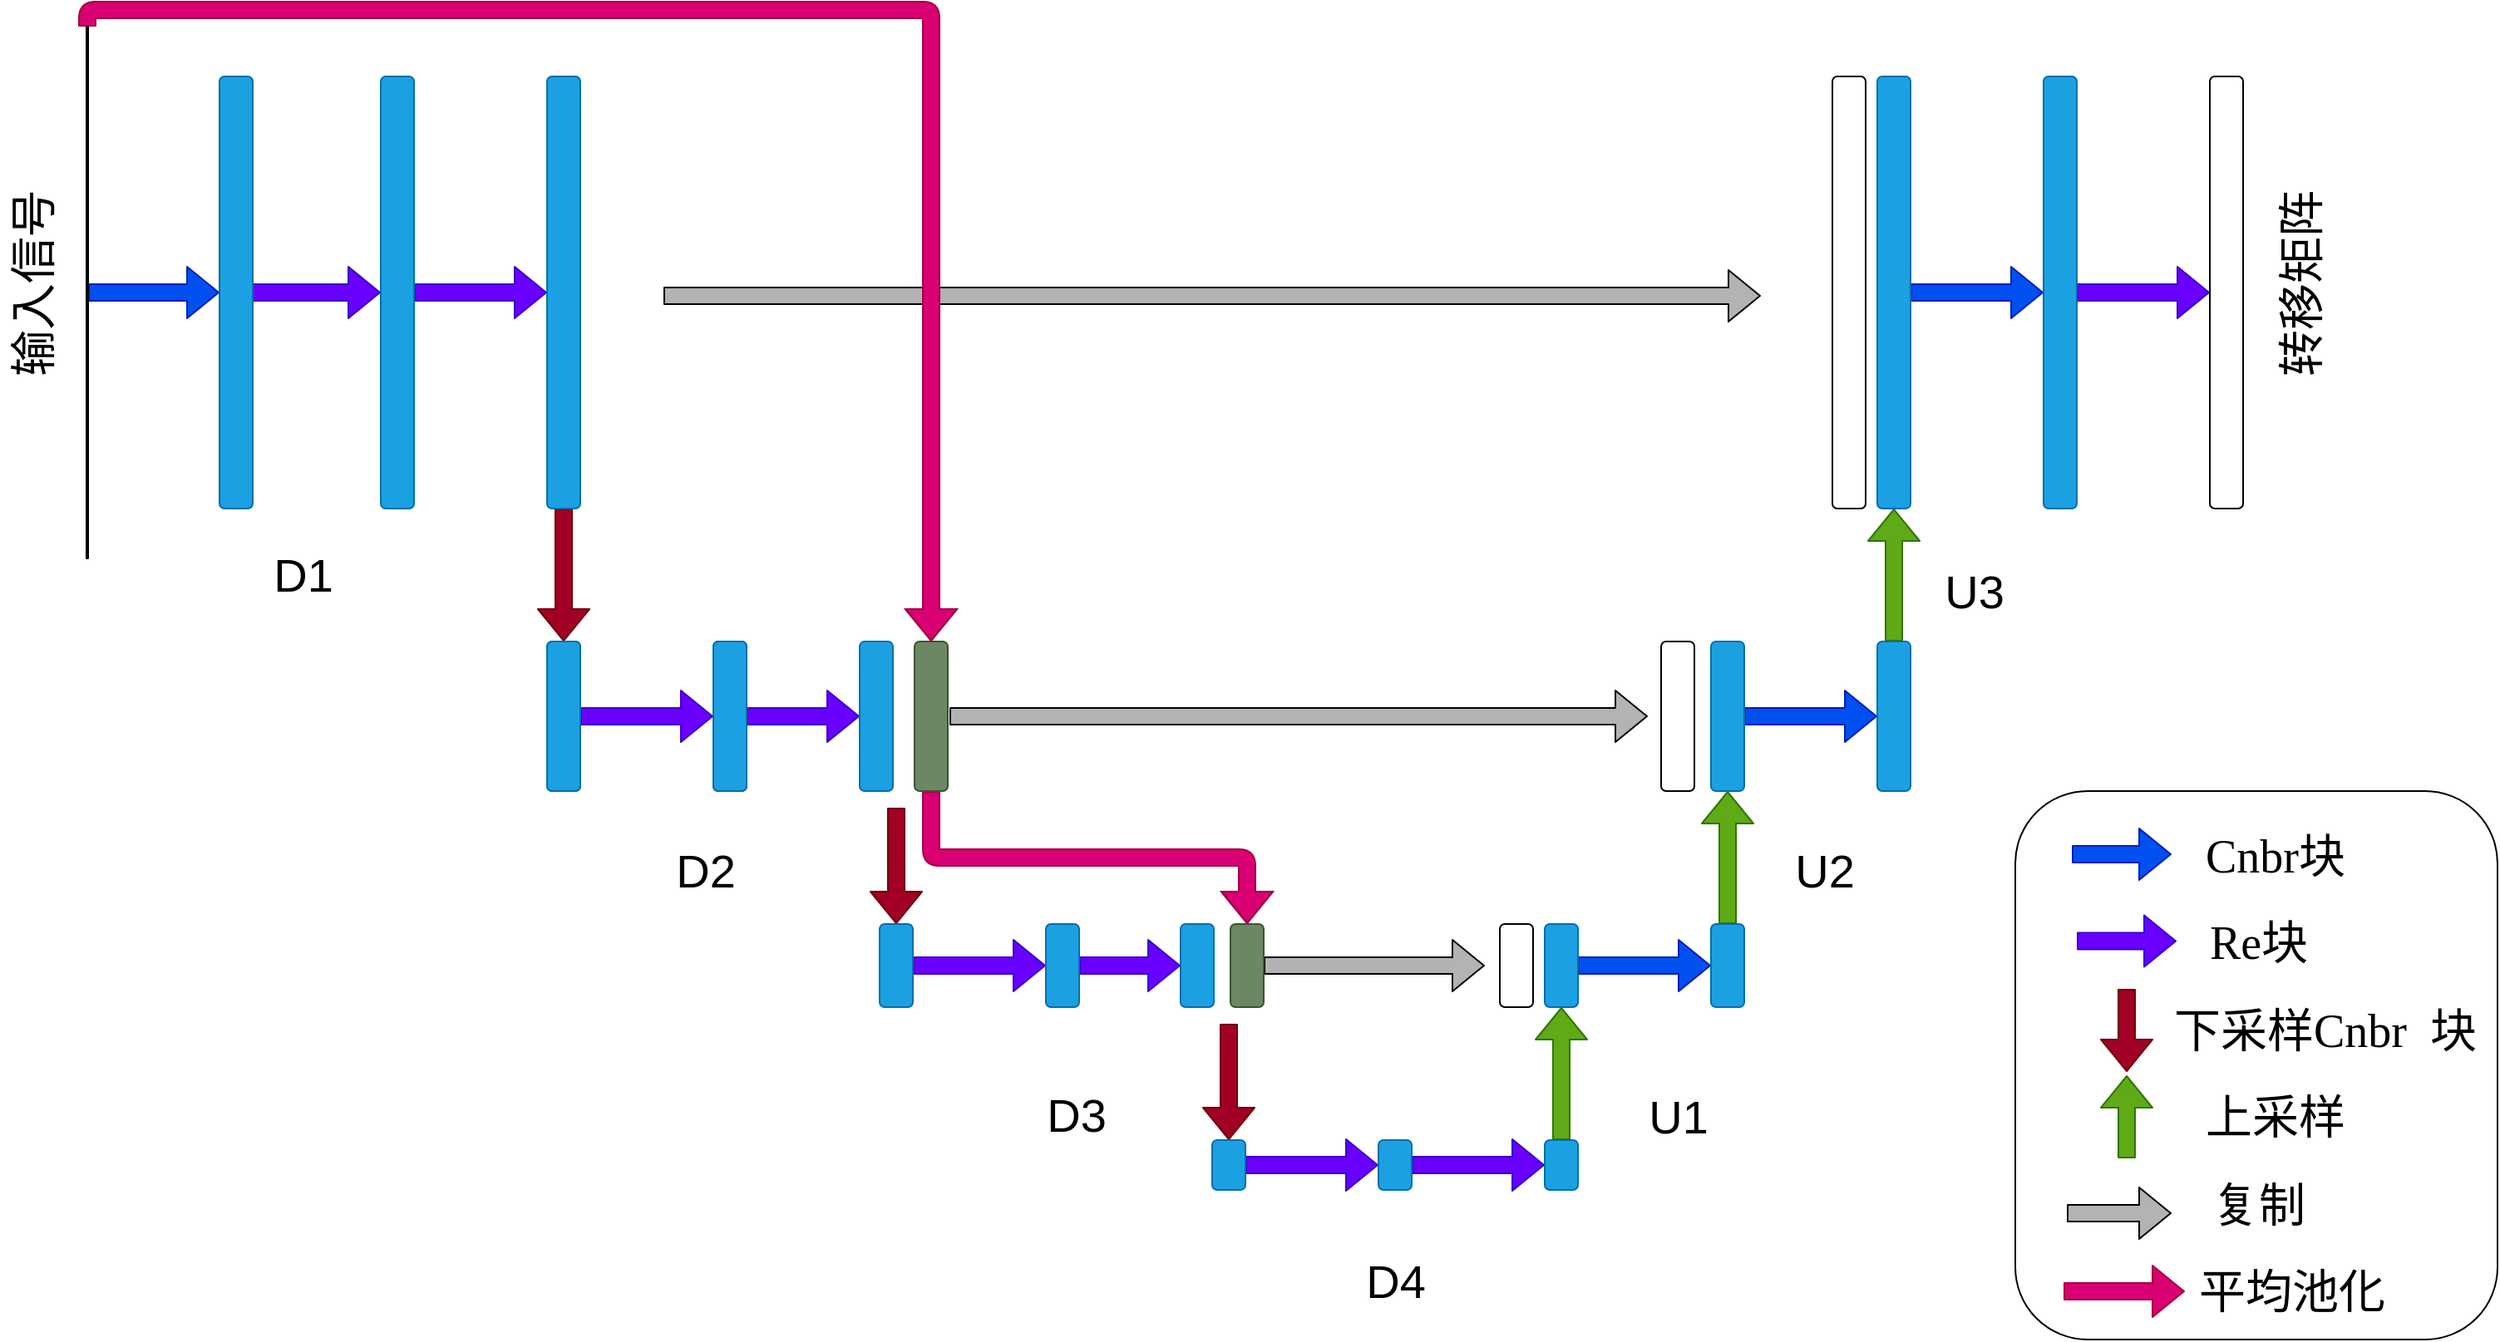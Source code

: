 <mxfile>
    <diagram id="5kP_5YLbuvpL9Xb2Z0kF" name="第 1 页">
        <mxGraphModel dx="1146" dy="790" grid="1" gridSize="10" guides="1" tooltips="1" connect="1" arrows="1" fold="1" page="1" pageScale="1" pageWidth="827" pageHeight="1169" math="0" shadow="0">
            <root>
                <mxCell id="0"/>
                <mxCell id="1" parent="0"/>
                <mxCell id="107" value="" style="rounded=1;whiteSpace=wrap;html=1;fontFamily=Times New Roman;fontSize=28;fillColor=none;strokeColor=#000000;" parent="1" vertex="1">
                    <mxGeometry x="1300" y="660" width="290" height="330" as="geometry"/>
                </mxCell>
                <mxCell id="49" value="" style="rounded=0;whiteSpace=wrap;html=1;fillColor=none;strokeColor=none;" parent="1" vertex="1">
                    <mxGeometry x="337" y="806" width="280" height="100" as="geometry"/>
                </mxCell>
                <mxCell id="50" value="" style="rounded=0;whiteSpace=wrap;html=1;fillColor=none;strokeColor=none;" parent="1" vertex="1">
                    <mxGeometry x="787" y="850" width="280" height="70" as="geometry"/>
                </mxCell>
                <mxCell id="51" value="" style="rounded=0;whiteSpace=wrap;html=1;fillColor=none;strokeColor=none;" parent="1" vertex="1">
                    <mxGeometry x="997" y="722.5" width="160" height="95" as="geometry"/>
                </mxCell>
                <mxCell id="52" value="" style="rounded=0;whiteSpace=wrap;html=1;fillColor=none;strokeColor=none;" parent="1" vertex="1">
                    <mxGeometry x="1087" y="555" width="180" height="120" as="geometry"/>
                </mxCell>
                <mxCell id="47" value="" style="rounded=0;whiteSpace=wrap;html=1;fillColor=none;strokeColor=none;" parent="1" vertex="1">
                    <mxGeometry x="337" y="721" width="297" height="120" as="geometry"/>
                </mxCell>
                <mxCell id="4" value="" style="edgeStyle=none;html=1;shape=flexArrow;fillColor=#6a00ff;strokeColor=#3700CC;" parent="1" target="3" edge="1">
                    <mxGeometry relative="1" as="geometry">
                        <mxPoint x="237.0" y="360" as="sourcePoint"/>
                    </mxGeometry>
                </mxCell>
                <mxCell id="6" value="" style="edgeStyle=none;html=1;shape=flexArrow;fillColor=#6a00ff;strokeColor=#3700CC;" parent="1" source="3" target="5" edge="1">
                    <mxGeometry relative="1" as="geometry"/>
                </mxCell>
                <mxCell id="3" value="" style="rounded=1;whiteSpace=wrap;html=1;fillColor=#1ba1e2;fontColor=#ffffff;strokeColor=#006EAF;" parent="1" vertex="1">
                    <mxGeometry x="317" y="230" width="20" height="260" as="geometry"/>
                </mxCell>
                <mxCell id="8" value="" style="edgeStyle=none;html=1;shape=flexArrow;fillColor=#a20025;strokeColor=#6F0000;" parent="1" source="5" target="7" edge="1">
                    <mxGeometry relative="1" as="geometry"/>
                </mxCell>
                <mxCell id="5" value="" style="rounded=1;whiteSpace=wrap;html=1;fillColor=#1ba1e2;fontColor=#ffffff;strokeColor=#006EAF;" parent="1" vertex="1">
                    <mxGeometry x="417" y="230" width="20" height="260" as="geometry"/>
                </mxCell>
                <mxCell id="10" value="" style="edgeStyle=none;html=1;shape=flexArrow;fillColor=#6a00ff;strokeColor=#3700CC;" parent="1" source="7" target="9" edge="1">
                    <mxGeometry relative="1" as="geometry"/>
                </mxCell>
                <mxCell id="7" value="" style="rounded=1;whiteSpace=wrap;html=1;fillColor=#60a917;fontColor=#ffffff;strokeColor=#2D7600;" parent="1" vertex="1">
                    <mxGeometry x="417" y="570" width="20" height="90" as="geometry"/>
                </mxCell>
                <mxCell id="12" value="" style="edgeStyle=none;html=1;shape=flexArrow;fillColor=#6a00ff;strokeColor=#3700CC;" parent="1" source="9" target="11" edge="1">
                    <mxGeometry relative="1" as="geometry"/>
                </mxCell>
                <mxCell id="9" value="" style="rounded=1;whiteSpace=wrap;html=1;fillColor=#0050ef;fontColor=#ffffff;strokeColor=#001DBC;" parent="1" vertex="1">
                    <mxGeometry x="517" y="570" width="20" height="90" as="geometry"/>
                </mxCell>
                <mxCell id="14" value="" style="edgeStyle=none;html=1;shape=flexArrow;fillColor=#a20025;strokeColor=#6F0000;" parent="1" target="13" edge="1">
                    <mxGeometry relative="1" as="geometry">
                        <mxPoint x="627" y="670" as="sourcePoint"/>
                    </mxGeometry>
                </mxCell>
                <mxCell id="11" value="" style="rounded=1;whiteSpace=wrap;html=1;fillColor=#1ba1e2;fontColor=#ffffff;strokeColor=#006EAF;" parent="1" vertex="1">
                    <mxGeometry x="605" y="570" width="20" height="90" as="geometry"/>
                </mxCell>
                <mxCell id="16" value="" style="edgeStyle=none;html=1;shape=flexArrow;fillColor=#6a00ff;strokeColor=#3700CC;" parent="1" source="13" target="15" edge="1">
                    <mxGeometry relative="1" as="geometry"/>
                </mxCell>
                <mxCell id="13" value="" style="rounded=1;whiteSpace=wrap;html=1;fillColor=#1ba1e2;fontColor=#ffffff;strokeColor=#006EAF;" parent="1" vertex="1">
                    <mxGeometry x="617" y="740" width="20" height="50" as="geometry"/>
                </mxCell>
                <mxCell id="18" value="" style="edgeStyle=none;html=1;shape=flexArrow;fillColor=#6a00ff;strokeColor=#3700CC;" parent="1" source="15" target="17" edge="1">
                    <mxGeometry relative="1" as="geometry"/>
                </mxCell>
                <mxCell id="15" value="" style="rounded=1;whiteSpace=wrap;html=1;fillColor=#1ba1e2;fontColor=#ffffff;strokeColor=#006EAF;" parent="1" vertex="1">
                    <mxGeometry x="717" y="740" width="20" height="50" as="geometry"/>
                </mxCell>
                <mxCell id="26" value="" style="edgeStyle=none;html=1;shape=flexArrow;fillColor=#a20025;strokeColor=#6F0000;" parent="1" target="25" edge="1">
                    <mxGeometry relative="1" as="geometry">
                        <mxPoint x="827" y="800" as="sourcePoint"/>
                    </mxGeometry>
                </mxCell>
                <mxCell id="17" value="" style="rounded=1;whiteSpace=wrap;html=1;fillColor=#1ba1e2;fontColor=#ffffff;strokeColor=#006EAF;" parent="1" vertex="1">
                    <mxGeometry x="798" y="740" width="20" height="50" as="geometry"/>
                </mxCell>
                <mxCell id="28" value="" style="edgeStyle=none;html=1;shape=flexArrow;fillColor=#6a00ff;strokeColor=#3700CC;" parent="1" source="25" target="27" edge="1">
                    <mxGeometry relative="1" as="geometry"/>
                </mxCell>
                <mxCell id="25" value="" style="rounded=1;whiteSpace=wrap;html=1;fillColor=#1ba1e2;fontColor=#ffffff;strokeColor=#006EAF;" parent="1" vertex="1">
                    <mxGeometry x="817" y="870" width="20" height="30" as="geometry"/>
                </mxCell>
                <mxCell id="30" value="" style="edgeStyle=none;html=1;shape=flexArrow;fillColor=#6a00ff;strokeColor=#3700CC;" parent="1" source="27" target="29" edge="1">
                    <mxGeometry relative="1" as="geometry"/>
                </mxCell>
                <mxCell id="27" value="" style="rounded=1;whiteSpace=wrap;html=1;fillColor=#1ba1e2;fontColor=#ffffff;strokeColor=#006EAF;" parent="1" vertex="1">
                    <mxGeometry x="917" y="870" width="20" height="30" as="geometry"/>
                </mxCell>
                <mxCell id="32" value="" style="edgeStyle=none;html=1;shape=flexArrow;fillColor=#60a917;strokeColor=#2D7600;" parent="1" source="29" target="31" edge="1">
                    <mxGeometry relative="1" as="geometry"/>
                </mxCell>
                <mxCell id="29" value="" style="rounded=1;whiteSpace=wrap;html=1;fillColor=#1ba1e2;fontColor=#ffffff;strokeColor=#006EAF;" parent="1" vertex="1">
                    <mxGeometry x="1017" y="870" width="20" height="30" as="geometry"/>
                </mxCell>
                <mxCell id="34" value="" style="edgeStyle=none;html=1;shape=flexArrow;fillColor=#0050ef;strokeColor=#001DBC;" parent="1" source="31" target="33" edge="1">
                    <mxGeometry relative="1" as="geometry"/>
                </mxCell>
                <mxCell id="31" value="" style="rounded=1;whiteSpace=wrap;html=1;fillColor=#1ba1e2;fontColor=#ffffff;strokeColor=#006EAF;" parent="1" vertex="1">
                    <mxGeometry x="1017" y="740" width="20" height="50" as="geometry"/>
                </mxCell>
                <mxCell id="36" value="" style="edgeStyle=none;html=1;shape=flexArrow;fillColor=#60a917;strokeColor=#2D7600;" parent="1" source="33" target="35" edge="1">
                    <mxGeometry relative="1" as="geometry"/>
                </mxCell>
                <mxCell id="33" value="" style="rounded=1;whiteSpace=wrap;html=1;fillColor=#1ba1e2;fontColor=#ffffff;strokeColor=#006EAF;" parent="1" vertex="1">
                    <mxGeometry x="1117" y="740" width="20" height="50" as="geometry"/>
                </mxCell>
                <mxCell id="38" value="" style="edgeStyle=none;html=1;shape=flexArrow;fillColor=#0050ef;strokeColor=#001DBC;" parent="1" source="35" target="37" edge="1">
                    <mxGeometry relative="1" as="geometry"/>
                </mxCell>
                <mxCell id="35" value="" style="rounded=1;whiteSpace=wrap;html=1;fillColor=#1ba1e2;fontColor=#ffffff;strokeColor=#006EAF;" parent="1" vertex="1">
                    <mxGeometry x="1117" y="570" width="20" height="90" as="geometry"/>
                </mxCell>
                <mxCell id="40" value="" style="edgeStyle=none;html=1;shape=flexArrow;fillColor=#60a917;strokeColor=#2D7600;" parent="1" source="37" target="39" edge="1">
                    <mxGeometry relative="1" as="geometry"/>
                </mxCell>
                <mxCell id="37" value="" style="rounded=1;whiteSpace=wrap;html=1;fillColor=#1ba1e2;fontColor=#ffffff;strokeColor=#006EAF;" parent="1" vertex="1">
                    <mxGeometry x="1217" y="570" width="20" height="90" as="geometry"/>
                </mxCell>
                <mxCell id="42" value="" style="edgeStyle=none;html=1;shape=flexArrow;fillColor=#0050ef;strokeColor=#001DBC;" parent="1" source="39" target="41" edge="1">
                    <mxGeometry relative="1" as="geometry"/>
                </mxCell>
                <mxCell id="39" value="" style="rounded=1;whiteSpace=wrap;html=1;fillColor=#1ba1e2;fontColor=#ffffff;strokeColor=#006EAF;" parent="1" vertex="1">
                    <mxGeometry x="1217" y="230" width="20" height="260" as="geometry"/>
                </mxCell>
                <mxCell id="44" value="" style="edgeStyle=none;html=1;shape=flexArrow;fillColor=#6a00ff;strokeColor=#3700CC;" parent="1" source="41" target="43" edge="1">
                    <mxGeometry relative="1" as="geometry"/>
                </mxCell>
                <mxCell id="41" value="" style="rounded=1;whiteSpace=wrap;html=1;fillColor=#1ba1e2;fontColor=#ffffff;strokeColor=#006EAF;" parent="1" vertex="1">
                    <mxGeometry x="1317" y="230" width="20" height="260" as="geometry"/>
                </mxCell>
                <mxCell id="43" value="" style="rounded=1;whiteSpace=wrap;html=1;" parent="1" vertex="1">
                    <mxGeometry x="1417" y="230" width="20" height="260" as="geometry"/>
                </mxCell>
                <mxCell id="54" style="edgeStyle=none;html=1;exitX=1;exitY=0.5;exitDx=0;exitDy=0;entryX=0;entryY=0.5;entryDx=0;entryDy=0;shape=flexArrow;fillColor=#B3B3B3;" parent="1" edge="1">
                    <mxGeometry relative="1" as="geometry">
                        <mxPoint x="487" y="362" as="sourcePoint"/>
                        <mxPoint x="1147" y="362" as="targetPoint"/>
                    </mxGeometry>
                </mxCell>
                <mxCell id="55" style="edgeStyle=none;html=1;exitX=1;exitY=0.5;exitDx=0;exitDy=0;entryX=0;entryY=0.5;entryDx=0;entryDy=0;shape=flexArrow;fillColor=#B3B3B3;" parent="1" edge="1">
                    <mxGeometry relative="1" as="geometry">
                        <mxPoint x="659" y="615" as="sourcePoint"/>
                        <mxPoint x="1079" y="615" as="targetPoint"/>
                    </mxGeometry>
                </mxCell>
                <mxCell id="56" style="edgeStyle=none;html=1;exitX=1;exitY=0.5;exitDx=0;exitDy=0;shape=flexArrow;fillColor=#B3B3B3;startArrow=none;" parent="1" edge="1" source="83">
                    <mxGeometry relative="1" as="geometry">
                        <mxPoint x="851" y="770" as="sourcePoint"/>
                        <mxPoint x="981" y="765" as="targetPoint"/>
                    </mxGeometry>
                </mxCell>
                <mxCell id="84" style="edgeStyle=orthogonalEdgeStyle;shape=flexArrow;html=1;exitX=0.5;exitY=0;exitDx=0;exitDy=0;entryX=0.5;entryY=0;entryDx=0;entryDy=0;fontFamily=Times New Roman;fontSize=28;fillColor=#d80073;strokeColor=#A50040;" parent="1" source="59" target="82" edge="1">
                    <mxGeometry relative="1" as="geometry"/>
                </mxCell>
                <mxCell id="85" style="edgeStyle=orthogonalEdgeStyle;shape=flexArrow;html=1;exitX=0.5;exitY=1;exitDx=0;exitDy=0;fontFamily=Times New Roman;fontSize=28;fillColor=#d80073;strokeColor=#A50040;" parent="1" source="82" target="83" edge="1">
                    <mxGeometry relative="1" as="geometry"/>
                </mxCell>
                <mxCell id="100" style="edgeStyle=none;shape=flexArrow;html=1;entryX=0;entryY=0.5;entryDx=0;entryDy=0;fontFamily=Times New Roman;fontSize=28;fillColor=#0050ef;strokeColor=#001DBC;" parent="1" source="59" target="99" edge="1">
                    <mxGeometry relative="1" as="geometry"/>
                </mxCell>
                <mxCell id="59" value="" style="rounded=1;whiteSpace=wrap;html=1;" parent="1" vertex="1">
                    <mxGeometry x="140" y="200" width="1" height="320" as="geometry"/>
                </mxCell>
                <mxCell id="62" value="&lt;font style=&quot;font-size: 28px&quot; face=&quot;宋体&quot;&gt;输入信号&lt;/font&gt;" style="text;html=1;align=center;verticalAlign=middle;resizable=0;points=[];autosize=1;strokeColor=none;fillColor=none;horizontal=0;fontSize=28;" parent="1" vertex="1">
                    <mxGeometry x="88" y="315" width="40" height="80" as="geometry"/>
                </mxCell>
                <mxCell id="76" value="" style="rounded=1;whiteSpace=wrap;html=1;" parent="1" vertex="1">
                    <mxGeometry x="990" y="740" width="20" height="50" as="geometry"/>
                </mxCell>
                <mxCell id="77" value="" style="rounded=1;whiteSpace=wrap;html=1;" parent="1" vertex="1">
                    <mxGeometry x="1087" y="570" width="20" height="90" as="geometry"/>
                </mxCell>
                <mxCell id="78" value="" style="rounded=1;whiteSpace=wrap;html=1;" parent="1" vertex="1">
                    <mxGeometry x="1190" y="230" width="20" height="260" as="geometry"/>
                </mxCell>
                <mxCell id="82" value="" style="rounded=1;whiteSpace=wrap;html=1;fillColor=#6d8764;fontColor=#ffffff;strokeColor=#3A5431;" parent="1" vertex="1">
                    <mxGeometry x="638" y="570" width="20" height="90" as="geometry"/>
                </mxCell>
                <mxCell id="86" value="" style="rounded=1;whiteSpace=wrap;html=1;fillColor=#1ba1e2;fontColor=#ffffff;strokeColor=#006EAF;" parent="1" vertex="1">
                    <mxGeometry x="417" y="570" width="20" height="90" as="geometry"/>
                </mxCell>
                <mxCell id="87" value="" style="rounded=1;whiteSpace=wrap;html=1;fillColor=#1ba1e2;fontColor=#ffffff;strokeColor=#006EAF;" parent="1" vertex="1">
                    <mxGeometry x="517" y="570" width="20" height="90" as="geometry"/>
                </mxCell>
                <mxCell id="89" value="" style="edgeStyle=none;html=1;shape=flexArrow;fillColor=#0050ef;strokeColor=#001DBC;" parent="1" edge="1">
                    <mxGeometry relative="1" as="geometry">
                        <mxPoint x="1334" y="698" as="sourcePoint"/>
                        <mxPoint x="1394" y="698" as="targetPoint"/>
                    </mxGeometry>
                </mxCell>
                <mxCell id="91" value="" style="edgeStyle=none;html=1;shape=flexArrow;fillColor=#a20025;strokeColor=#6F0000;" parent="1" edge="1">
                    <mxGeometry relative="1" as="geometry">
                        <mxPoint x="1367" y="779" as="sourcePoint"/>
                        <mxPoint x="1367" y="829" as="targetPoint"/>
                    </mxGeometry>
                </mxCell>
                <mxCell id="93" value="" style="edgeStyle=none;html=1;shape=flexArrow;fillColor=#60a917;strokeColor=#2D7600;" parent="1" edge="1">
                    <mxGeometry relative="1" as="geometry">
                        <mxPoint x="1367" y="881" as="sourcePoint"/>
                        <mxPoint x="1367" y="831" as="targetPoint"/>
                    </mxGeometry>
                </mxCell>
                <mxCell id="95" style="edgeStyle=none;html=1;entryX=0;entryY=0.5;entryDx=0;entryDy=0;shape=flexArrow;fillColor=#B3B3B3;" parent="1" edge="1">
                    <mxGeometry relative="1" as="geometry">
                        <mxPoint x="1331" y="914" as="sourcePoint"/>
                        <mxPoint x="1394" y="914" as="targetPoint"/>
                    </mxGeometry>
                </mxCell>
                <mxCell id="96" style="shape=flexArrow;html=1;fontFamily=Times New Roman;fontSize=28;fillColor=#d80073;strokeColor=#A50040;" parent="1" edge="1">
                    <mxGeometry relative="1" as="geometry">
                        <mxPoint x="1329" y="961" as="sourcePoint"/>
                        <mxPoint x="1402" y="961" as="targetPoint"/>
                    </mxGeometry>
                </mxCell>
                <mxCell id="97" value="Cnbr块" style="text;html=1;align=center;verticalAlign=middle;resizable=0;points=[];autosize=1;strokeColor=none;fillColor=none;fontSize=28;fontFamily=Times New Roman;" parent="1" vertex="1">
                    <mxGeometry x="1421" y="683.5" width="70" height="30" as="geometry"/>
                </mxCell>
                <mxCell id="98" value="下采样Cnbr&amp;nbsp; 块" style="text;html=1;align=center;verticalAlign=middle;resizable=0;points=[];autosize=1;strokeColor=none;fillColor=none;fontSize=28;fontFamily=Times New Roman;" parent="1" vertex="1">
                    <mxGeometry x="1421" y="789" width="130" height="30" as="geometry"/>
                </mxCell>
                <mxCell id="99" value="" style="rounded=1;whiteSpace=wrap;html=1;fillColor=#1ba1e2;fontColor=#ffffff;strokeColor=#006EAF;" parent="1" vertex="1">
                    <mxGeometry x="220" y="230" width="20" height="260" as="geometry"/>
                </mxCell>
                <mxCell id="101" value="" style="edgeStyle=none;html=1;shape=flexArrow;fillColor=#6a00ff;strokeColor=#3700CC;" parent="1" edge="1">
                    <mxGeometry relative="1" as="geometry">
                        <mxPoint x="1337" y="750.23" as="sourcePoint"/>
                        <mxPoint x="1397" y="750.23" as="targetPoint"/>
                    </mxGeometry>
                </mxCell>
                <mxCell id="102" value="Re块" style="text;html=1;align=center;verticalAlign=middle;resizable=0;points=[];autosize=1;strokeColor=none;fillColor=none;fontSize=28;fontFamily=Times New Roman;" parent="1" vertex="1">
                    <mxGeometry x="1421" y="736" width="50" height="30" as="geometry"/>
                </mxCell>
                <mxCell id="103" value="上采样" style="text;html=1;align=center;verticalAlign=middle;resizable=0;points=[];autosize=1;strokeColor=none;fillColor=none;fontSize=28;fontFamily=Times New Roman;" parent="1" vertex="1">
                    <mxGeometry x="1421" y="841" width="70" height="30" as="geometry"/>
                </mxCell>
                <mxCell id="104" value="复制" style="text;html=1;align=center;verticalAlign=middle;resizable=0;points=[];autosize=1;strokeColor=none;fillColor=none;fontSize=28;fontFamily=Times New Roman;" parent="1" vertex="1">
                    <mxGeometry x="1421" y="894" width="50" height="30" as="geometry"/>
                </mxCell>
                <mxCell id="105" value="平均池化" style="text;html=1;align=center;verticalAlign=middle;resizable=0;points=[];autosize=1;strokeColor=none;fillColor=none;fontSize=28;fontFamily=Times New Roman;" parent="1" vertex="1">
                    <mxGeometry x="1421" y="946" width="90" height="30" as="geometry"/>
                </mxCell>
                <mxCell id="106" value="&lt;font style=&quot;font-size: 28px&quot; face=&quot;宋体&quot;&gt;转移矩阵&lt;/font&gt;" style="text;html=1;align=center;verticalAlign=middle;resizable=0;points=[];autosize=1;strokeColor=none;fillColor=none;horizontal=0;" parent="1" vertex="1">
                    <mxGeometry x="1457" y="315" width="30" height="80" as="geometry"/>
                </mxCell>
                <mxCell id="108" value="" style="rounded=0;whiteSpace=wrap;html=1;fillColor=none;strokeColor=none;" parent="1" vertex="1">
                    <mxGeometry x="1170" y="220" width="190" height="290" as="geometry"/>
                </mxCell>
                <mxCell id="109" value="" style="rounded=0;whiteSpace=wrap;html=1;fillColor=none;strokeColor=none;" parent="1" vertex="1">
                    <mxGeometry x="128" y="210" width="342" height="290" as="geometry"/>
                </mxCell>
                <mxCell id="110" value="&lt;font style=&quot;font-size: 28px&quot;&gt;D1&lt;/font&gt;" style="text;html=1;align=center;verticalAlign=middle;resizable=0;points=[];autosize=1;strokeColor=none;fillColor=none;" parent="1" vertex="1">
                    <mxGeometry x="245" y="515" width="50" height="30" as="geometry"/>
                </mxCell>
                <mxCell id="111" value="&lt;font style=&quot;font-size: 28px&quot;&gt;D2&lt;/font&gt;" style="text;html=1;align=center;verticalAlign=middle;resizable=0;points=[];autosize=1;strokeColor=none;fillColor=none;" parent="1" vertex="1">
                    <mxGeometry x="487" y="692.5" width="50" height="30" as="geometry"/>
                </mxCell>
                <mxCell id="112" value="&lt;font style=&quot;font-size: 28px&quot;&gt;D3&lt;/font&gt;" style="text;html=1;align=center;verticalAlign=middle;resizable=0;points=[];autosize=1;strokeColor=none;fillColor=none;" parent="1" vertex="1">
                    <mxGeometry x="710" y="840" width="50" height="30" as="geometry"/>
                </mxCell>
                <mxCell id="113" value="&lt;font style=&quot;font-size: 28px&quot;&gt;D4&lt;/font&gt;" style="text;html=1;align=center;verticalAlign=middle;resizable=0;points=[];autosize=1;strokeColor=none;fillColor=none;" parent="1" vertex="1">
                    <mxGeometry x="902" y="940" width="50" height="30" as="geometry"/>
                </mxCell>
                <mxCell id="115" value="&lt;font style=&quot;font-size: 28px&quot;&gt;U1&lt;/font&gt;" style="text;html=1;align=center;verticalAlign=middle;resizable=0;points=[];autosize=1;strokeColor=none;fillColor=none;" parent="1" vertex="1">
                    <mxGeometry x="1072" y="841" width="50" height="30" as="geometry"/>
                </mxCell>
                <mxCell id="117" value="&lt;font style=&quot;font-size: 28px&quot;&gt;U2&lt;/font&gt;" style="text;html=1;align=center;verticalAlign=middle;resizable=0;points=[];autosize=1;strokeColor=none;fillColor=none;" parent="1" vertex="1">
                    <mxGeometry x="1160" y="692.5" width="50" height="30" as="geometry"/>
                </mxCell>
                <mxCell id="118" value="&lt;font style=&quot;font-size: 28px&quot;&gt;U3&lt;/font&gt;" style="text;html=1;align=center;verticalAlign=middle;resizable=0;points=[];autosize=1;strokeColor=none;fillColor=none;" parent="1" vertex="1">
                    <mxGeometry x="1250" y="525" width="50" height="30" as="geometry"/>
                </mxCell>
                <mxCell id="83" value="" style="rounded=1;whiteSpace=wrap;html=1;fillColor=#6d8764;fontColor=#ffffff;strokeColor=#3A5431;" parent="1" vertex="1">
                    <mxGeometry x="828" y="740" width="20" height="50" as="geometry"/>
                </mxCell>
            </root>
        </mxGraphModel>
    </diagram>
</mxfile>